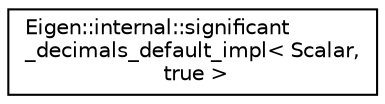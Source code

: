 digraph "Graphical Class Hierarchy"
{
  edge [fontname="Helvetica",fontsize="10",labelfontname="Helvetica",labelfontsize="10"];
  node [fontname="Helvetica",fontsize="10",shape=record];
  rankdir="LR";
  Node1 [label="Eigen::internal::significant\l_decimals_default_impl\< Scalar,\l true \>",height=0.2,width=0.4,color="black", fillcolor="white", style="filled",URL="$struct_eigen_1_1internal_1_1significant__decimals__default__impl_3_01_scalar_00_01true_01_4.html"];
}
